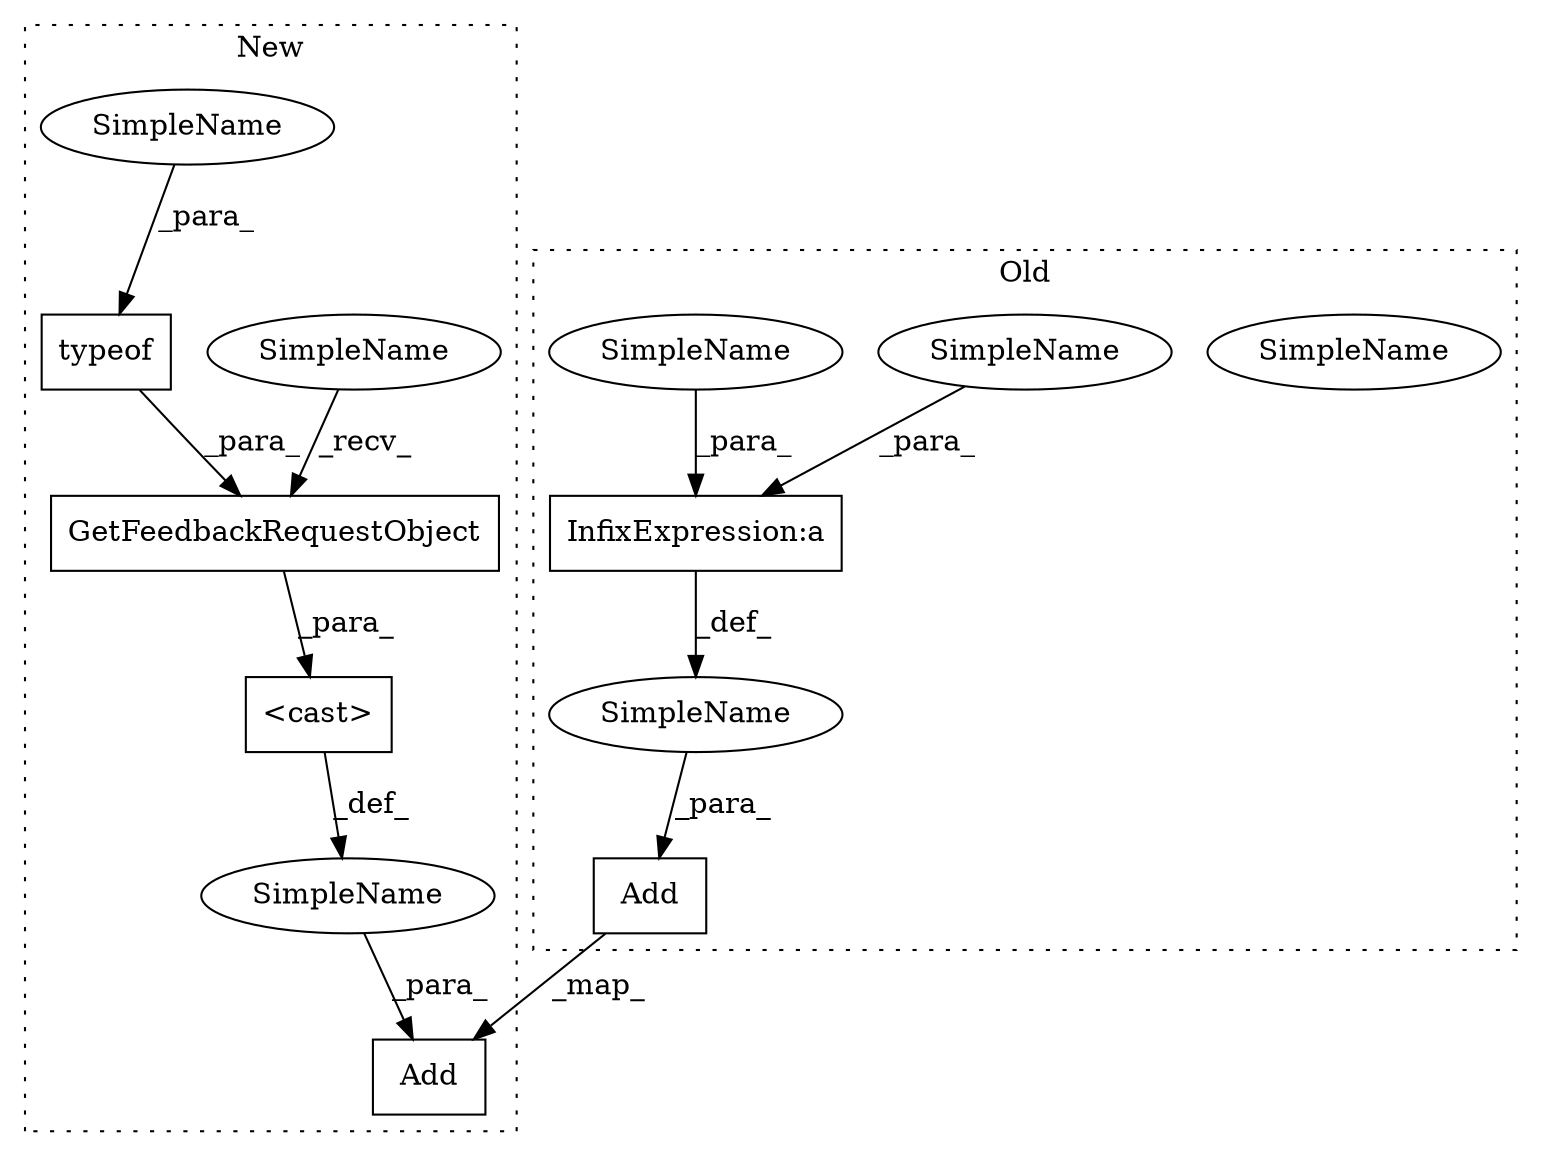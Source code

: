 digraph G {
subgraph cluster0 {
1 [label="Add" a="32" s="34063,34074" l="4,1" shape="box"];
4 [label="SimpleName" a="42" s="33721" l="7" shape="ellipse"];
7 [label="InfixExpression:a" a="27" s="-1" l="0" shape="box"];
8 [label="SimpleName" a="42" s="-1" l="0" shape="ellipse"];
11 [label="SimpleName" a="42" s="-1" l="0" shape="ellipse"];
12 [label="SimpleName" a="42" s="-1" l="0" shape="ellipse"];
label = "Old";
style="dotted";
}
subgraph cluster1 {
2 [label="Add" a="32" s="34059,34070" l="4,1" shape="box"];
3 [label="SimpleName" a="42" s="33746" l="7" shape="ellipse"];
5 [label="GetFeedbackRequestObject" a="32" s="33783,33836" l="25,1" shape="box"];
6 [label="<cast>" a="11" s="33756" l="22" shape="box"];
9 [label="typeof" a="32" s="-1,33835" l="33816,1" shape="box"];
10 [label="SimpleName" a="42" s="33778" l="4" shape="ellipse"];
13 [label="SimpleName" a="42" s="33815" l="20" shape="ellipse"];
label = "New";
style="dotted";
}
1 -> 2 [label="_map_"];
3 -> 2 [label="_para_"];
4 -> 1 [label="_para_"];
5 -> 6 [label="_para_"];
6 -> 3 [label="_def_"];
7 -> 4 [label="_def_"];
9 -> 5 [label="_para_"];
10 -> 5 [label="_recv_"];
11 -> 7 [label="_para_"];
12 -> 7 [label="_para_"];
13 -> 9 [label="_para_"];
}